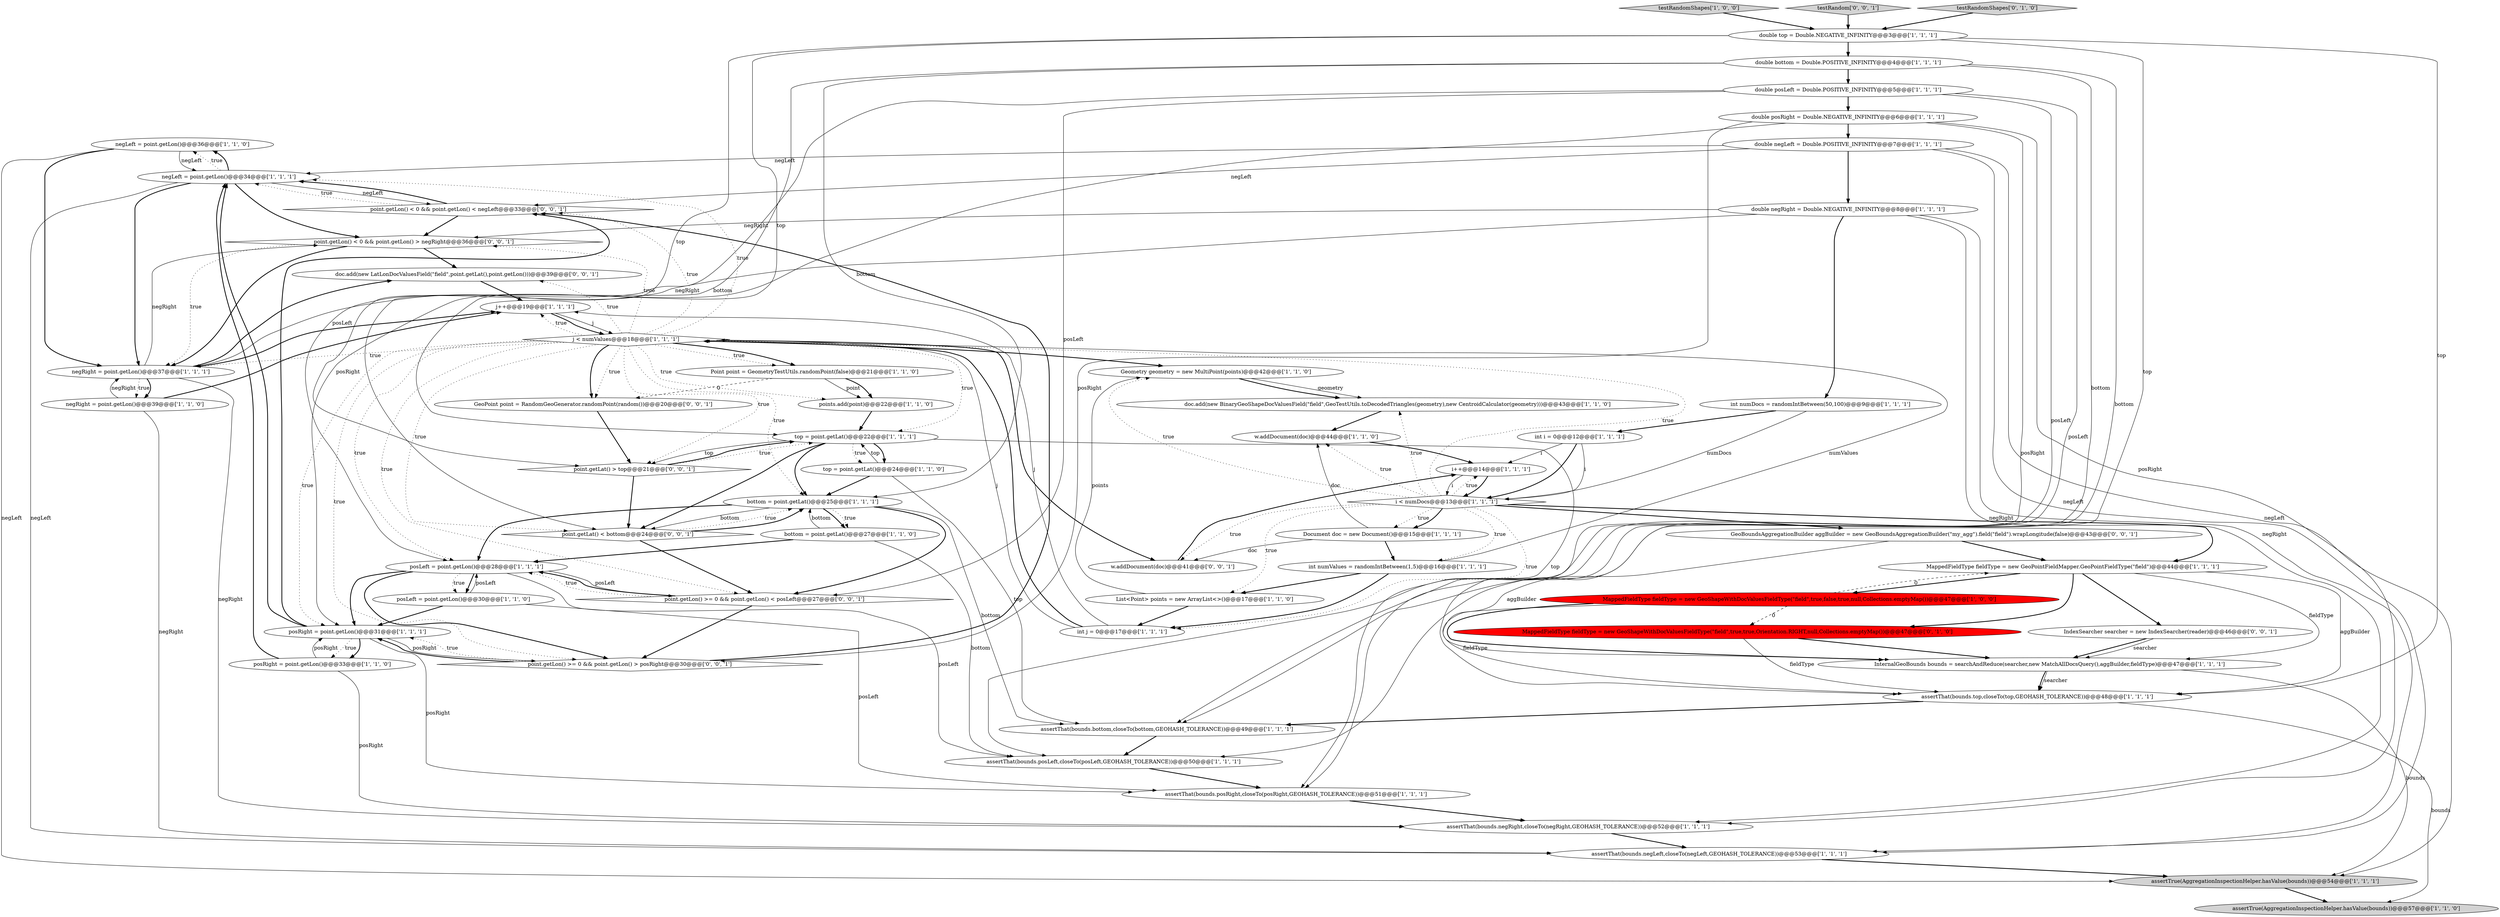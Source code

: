 digraph {
45 [style = filled, label = "MappedFieldType fieldType = new GeoShapeWithDocValuesFieldType(\"field\",true,true,Orientation.RIGHT,null,Collections.emptyMap())@@@47@@@['0', '1', '0']", fillcolor = red, shape = ellipse image = "AAA1AAABBB2BBB"];
57 [style = filled, label = "IndexSearcher searcher = new IndexSearcher(reader)@@@46@@@['0', '0', '1']", fillcolor = white, shape = ellipse image = "AAA0AAABBB3BBB"];
0 [style = filled, label = "List<Point> points = new ArrayList<>()@@@17@@@['1', '1', '0']", fillcolor = white, shape = ellipse image = "AAA0AAABBB1BBB"];
29 [style = filled, label = "testRandomShapes['1', '0', '0']", fillcolor = lightgray, shape = diamond image = "AAA0AAABBB1BBB"];
20 [style = filled, label = "points.add(point)@@@22@@@['1', '1', '0']", fillcolor = white, shape = ellipse image = "AAA0AAABBB1BBB"];
58 [style = filled, label = "testRandom['0', '0', '1']", fillcolor = lightgray, shape = diamond image = "AAA0AAABBB3BBB"];
32 [style = filled, label = "negRight = point.getLon()@@@39@@@['1', '1', '0']", fillcolor = white, shape = ellipse image = "AAA0AAABBB1BBB"];
16 [style = filled, label = "assertTrue(AggregationInspectionHelper.hasValue(bounds))@@@54@@@['1', '1', '1']", fillcolor = lightgray, shape = ellipse image = "AAA0AAABBB1BBB"];
21 [style = filled, label = "assertThat(bounds.bottom,closeTo(bottom,GEOHASH_TOLERANCE))@@@49@@@['1', '1', '1']", fillcolor = white, shape = ellipse image = "AAA0AAABBB1BBB"];
2 [style = filled, label = "negLeft = point.getLon()@@@34@@@['1', '1', '1']", fillcolor = white, shape = ellipse image = "AAA0AAABBB1BBB"];
5 [style = filled, label = "i < numDocs@@@13@@@['1', '1', '1']", fillcolor = white, shape = diamond image = "AAA0AAABBB1BBB"];
18 [style = filled, label = "bottom = point.getLat()@@@27@@@['1', '1', '0']", fillcolor = white, shape = ellipse image = "AAA0AAABBB1BBB"];
23 [style = filled, label = "assertThat(bounds.negRight,closeTo(negRight,GEOHASH_TOLERANCE))@@@52@@@['1', '1', '1']", fillcolor = white, shape = ellipse image = "AAA0AAABBB1BBB"];
38 [style = filled, label = "j < numValues@@@18@@@['1', '1', '1']", fillcolor = white, shape = diamond image = "AAA0AAABBB1BBB"];
26 [style = filled, label = "Point point = GeometryTestUtils.randomPoint(false)@@@21@@@['1', '1', '0']", fillcolor = white, shape = ellipse image = "AAA0AAABBB1BBB"];
13 [style = filled, label = "int j = 0@@@17@@@['1', '1', '1']", fillcolor = white, shape = ellipse image = "AAA0AAABBB1BBB"];
30 [style = filled, label = "double bottom = Double.POSITIVE_INFINITY@@@4@@@['1', '1', '1']", fillcolor = white, shape = ellipse image = "AAA0AAABBB1BBB"];
47 [style = filled, label = "point.getLon() < 0 && point.getLon() < negLeft@@@33@@@['0', '0', '1']", fillcolor = white, shape = diamond image = "AAA0AAABBB3BBB"];
11 [style = filled, label = "negLeft = point.getLon()@@@36@@@['1', '1', '0']", fillcolor = white, shape = ellipse image = "AAA0AAABBB1BBB"];
1 [style = filled, label = "assertThat(bounds.top,closeTo(top,GEOHASH_TOLERANCE))@@@48@@@['1', '1', '1']", fillcolor = white, shape = ellipse image = "AAA0AAABBB1BBB"];
41 [style = filled, label = "double negRight = Double.NEGATIVE_INFINITY@@@8@@@['1', '1', '1']", fillcolor = white, shape = ellipse image = "AAA0AAABBB1BBB"];
37 [style = filled, label = "assertTrue(AggregationInspectionHelper.hasValue(bounds))@@@57@@@['1', '1', '0']", fillcolor = lightgray, shape = ellipse image = "AAA0AAABBB1BBB"];
39 [style = filled, label = "posLeft = point.getLon()@@@28@@@['1', '1', '1']", fillcolor = white, shape = ellipse image = "AAA0AAABBB1BBB"];
15 [style = filled, label = "assertThat(bounds.posLeft,closeTo(posLeft,GEOHASH_TOLERANCE))@@@50@@@['1', '1', '1']", fillcolor = white, shape = ellipse image = "AAA0AAABBB1BBB"];
9 [style = filled, label = "MappedFieldType fieldType = new GeoShapeWithDocValuesFieldType(\"field\",true,false,true,null,Collections.emptyMap())@@@47@@@['1', '0', '0']", fillcolor = red, shape = ellipse image = "AAA1AAABBB1BBB"];
10 [style = filled, label = "int numValues = randomIntBetween(1,5)@@@16@@@['1', '1', '1']", fillcolor = white, shape = ellipse image = "AAA0AAABBB1BBB"];
4 [style = filled, label = "Document doc = new Document()@@@15@@@['1', '1', '1']", fillcolor = white, shape = ellipse image = "AAA0AAABBB1BBB"];
36 [style = filled, label = "bottom = point.getLat()@@@25@@@['1', '1', '1']", fillcolor = white, shape = ellipse image = "AAA0AAABBB1BBB"];
43 [style = filled, label = "posLeft = point.getLon()@@@30@@@['1', '1', '0']", fillcolor = white, shape = ellipse image = "AAA0AAABBB1BBB"];
44 [style = filled, label = "w.addDocument(doc)@@@44@@@['1', '1', '0']", fillcolor = white, shape = ellipse image = "AAA0AAABBB1BBB"];
40 [style = filled, label = "double posRight = Double.NEGATIVE_INFINITY@@@6@@@['1', '1', '1']", fillcolor = white, shape = ellipse image = "AAA0AAABBB1BBB"];
49 [style = filled, label = "point.getLat() < bottom@@@24@@@['0', '0', '1']", fillcolor = white, shape = diamond image = "AAA0AAABBB3BBB"];
8 [style = filled, label = "posRight = point.getLon()@@@31@@@['1', '1', '1']", fillcolor = white, shape = ellipse image = "AAA0AAABBB1BBB"];
34 [style = filled, label = "double posLeft = Double.POSITIVE_INFINITY@@@5@@@['1', '1', '1']", fillcolor = white, shape = ellipse image = "AAA0AAABBB1BBB"];
35 [style = filled, label = "doc.add(new BinaryGeoShapeDocValuesField(\"field\",GeoTestUtils.toDecodedTriangles(geometry),new CentroidCalculator(geometry)))@@@43@@@['1', '1', '0']", fillcolor = white, shape = ellipse image = "AAA0AAABBB1BBB"];
52 [style = filled, label = "point.getLon() < 0 && point.getLon() > negRight@@@36@@@['0', '0', '1']", fillcolor = white, shape = diamond image = "AAA0AAABBB3BBB"];
51 [style = filled, label = "GeoPoint point = RandomGeoGenerator.randomPoint(random())@@@20@@@['0', '0', '1']", fillcolor = white, shape = ellipse image = "AAA0AAABBB3BBB"];
25 [style = filled, label = "assertThat(bounds.posRight,closeTo(posRight,GEOHASH_TOLERANCE))@@@51@@@['1', '1', '1']", fillcolor = white, shape = ellipse image = "AAA0AAABBB1BBB"];
56 [style = filled, label = "w.addDocument(doc)@@@41@@@['0', '0', '1']", fillcolor = white, shape = ellipse image = "AAA0AAABBB3BBB"];
19 [style = filled, label = "posRight = point.getLon()@@@33@@@['1', '1', '0']", fillcolor = white, shape = ellipse image = "AAA0AAABBB1BBB"];
22 [style = filled, label = "top = point.getLat()@@@22@@@['1', '1', '1']", fillcolor = white, shape = ellipse image = "AAA0AAABBB1BBB"];
42 [style = filled, label = "i++@@@14@@@['1', '1', '1']", fillcolor = white, shape = ellipse image = "AAA0AAABBB1BBB"];
50 [style = filled, label = "doc.add(new LatLonDocValuesField(\"field\",point.getLat(),point.getLon()))@@@39@@@['0', '0', '1']", fillcolor = white, shape = ellipse image = "AAA0AAABBB3BBB"];
24 [style = filled, label = "MappedFieldType fieldType = new GeoPointFieldMapper.GeoPointFieldType(\"field\")@@@44@@@['1', '1', '1']", fillcolor = white, shape = ellipse image = "AAA0AAABBB1BBB"];
12 [style = filled, label = "double top = Double.NEGATIVE_INFINITY@@@3@@@['1', '1', '1']", fillcolor = white, shape = ellipse image = "AAA0AAABBB1BBB"];
17 [style = filled, label = "assertThat(bounds.negLeft,closeTo(negLeft,GEOHASH_TOLERANCE))@@@53@@@['1', '1', '1']", fillcolor = white, shape = ellipse image = "AAA0AAABBB1BBB"];
3 [style = filled, label = "negRight = point.getLon()@@@37@@@['1', '1', '1']", fillcolor = white, shape = ellipse image = "AAA0AAABBB1BBB"];
28 [style = filled, label = "int numDocs = randomIntBetween(50,100)@@@9@@@['1', '1', '1']", fillcolor = white, shape = ellipse image = "AAA0AAABBB1BBB"];
14 [style = filled, label = "InternalGeoBounds bounds = searchAndReduce(searcher,new MatchAllDocsQuery(),aggBuilder,fieldType)@@@47@@@['1', '1', '1']", fillcolor = white, shape = ellipse image = "AAA0AAABBB1BBB"];
55 [style = filled, label = "point.getLon() >= 0 && point.getLon() > posRight@@@30@@@['0', '0', '1']", fillcolor = white, shape = diamond image = "AAA0AAABBB3BBB"];
31 [style = filled, label = "int i = 0@@@12@@@['1', '1', '1']", fillcolor = white, shape = ellipse image = "AAA0AAABBB1BBB"];
54 [style = filled, label = "GeoBoundsAggregationBuilder aggBuilder = new GeoBoundsAggregationBuilder(\"my_agg\").field(\"field\").wrapLongitude(false)@@@43@@@['0', '0', '1']", fillcolor = white, shape = ellipse image = "AAA0AAABBB3BBB"];
46 [style = filled, label = "testRandomShapes['0', '1', '0']", fillcolor = lightgray, shape = diamond image = "AAA0AAABBB2BBB"];
27 [style = filled, label = "double negLeft = Double.POSITIVE_INFINITY@@@7@@@['1', '1', '1']", fillcolor = white, shape = ellipse image = "AAA0AAABBB1BBB"];
33 [style = filled, label = "Geometry geometry = new MultiPoint(points)@@@42@@@['1', '1', '0']", fillcolor = white, shape = ellipse image = "AAA0AAABBB1BBB"];
48 [style = filled, label = "point.getLat() > top@@@21@@@['0', '0', '1']", fillcolor = white, shape = diamond image = "AAA0AAABBB3BBB"];
7 [style = filled, label = "j++@@@19@@@['1', '1', '1']", fillcolor = white, shape = ellipse image = "AAA0AAABBB1BBB"];
53 [style = filled, label = "point.getLon() >= 0 && point.getLon() < posLeft@@@27@@@['0', '0', '1']", fillcolor = white, shape = diamond image = "AAA0AAABBB3BBB"];
6 [style = filled, label = "top = point.getLat()@@@24@@@['1', '1', '0']", fillcolor = white, shape = ellipse image = "AAA0AAABBB1BBB"];
16->37 [style = bold, label=""];
8->25 [style = solid, label="posRight"];
0->13 [style = bold, label=""];
55->47 [style = bold, label=""];
43->25 [style = solid, label="posLeft"];
15->25 [style = bold, label=""];
38->51 [style = bold, label=""];
21->15 [style = bold, label=""];
36->53 [style = bold, label=""];
53->39 [style = dotted, label="true"];
28->5 [style = solid, label="numDocs"];
24->57 [style = bold, label=""];
6->22 [style = solid, label="top"];
57->14 [style = bold, label=""];
38->39 [style = dotted, label="true"];
27->2 [style = solid, label="negLeft"];
58->12 [style = bold, label=""];
38->52 [style = dotted, label="true"];
53->39 [style = bold, label=""];
26->20 [style = solid, label="point"];
41->28 [style = bold, label=""];
22->1 [style = solid, label="top"];
2->11 [style = dotted, label="true"];
31->5 [style = solid, label="i"];
5->13 [style = dotted, label="true"];
5->38 [style = dotted, label="true"];
51->48 [style = bold, label=""];
14->1 [style = solid, label="searcher"];
38->48 [style = dotted, label="true"];
38->7 [style = dotted, label="true"];
1->21 [style = bold, label=""];
38->8 [style = dotted, label="true"];
38->56 [style = bold, label=""];
36->18 [style = bold, label=""];
43->8 [style = bold, label=""];
52->3 [style = dotted, label="true"];
22->48 [style = solid, label="top"];
9->14 [style = bold, label=""];
8->47 [style = bold, label=""];
11->2 [style = solid, label="negLeft"];
23->17 [style = bold, label=""];
49->36 [style = dotted, label="true"];
38->26 [style = bold, label=""];
2->52 [style = bold, label=""];
55->8 [style = dotted, label="true"];
13->38 [style = solid, label="j"];
41->23 [style = solid, label="negRight"];
5->44 [style = dotted, label="true"];
17->16 [style = bold, label=""];
49->36 [style = bold, label=""];
12->21 [style = solid, label="top"];
42->5 [style = solid, label="i"];
48->49 [style = bold, label=""];
35->44 [style = bold, label=""];
24->14 [style = solid, label="fieldType"];
40->23 [style = solid, label="posRight"];
31->5 [style = bold, label=""];
12->48 [style = solid, label="top"];
38->20 [style = dotted, label="true"];
39->8 [style = bold, label=""];
30->34 [style = bold, label=""];
32->7 [style = bold, label=""];
19->2 [style = bold, label=""];
57->14 [style = solid, label="searcher"];
5->33 [style = dotted, label="true"];
7->38 [style = solid, label="j"];
39->43 [style = dotted, label="true"];
9->45 [style = dashed, label="0"];
11->16 [style = solid, label="negLeft"];
40->25 [style = solid, label="posRight"];
22->49 [style = bold, label=""];
5->4 [style = dotted, label="true"];
40->8 [style = solid, label="posRight"];
45->14 [style = bold, label=""];
2->47 [style = solid, label="negLeft"];
5->42 [style = dotted, label="true"];
3->7 [style = bold, label=""];
10->38 [style = solid, label="numValues"];
10->0 [style = bold, label=""];
47->2 [style = bold, label=""];
41->3 [style = solid, label="negRight"];
31->42 [style = solid, label="i"];
30->21 [style = solid, label="bottom"];
38->33 [style = bold, label=""];
38->50 [style = dotted, label="true"];
41->17 [style = solid, label="negRight"];
26->20 [style = bold, label=""];
8->19 [style = dotted, label="true"];
22->6 [style = bold, label=""];
4->10 [style = bold, label=""];
3->23 [style = solid, label="negRight"];
34->39 [style = solid, label="posLeft"];
44->42 [style = bold, label=""];
13->7 [style = solid, label="j"];
27->17 [style = solid, label="negLeft"];
36->49 [style = solid, label="bottom"];
2->17 [style = solid, label="negLeft"];
34->40 [style = bold, label=""];
9->1 [style = solid, label="fieldType"];
5->10 [style = dotted, label="true"];
28->31 [style = bold, label=""];
2->3 [style = bold, label=""];
19->8 [style = solid, label="posRight"];
38->55 [style = dotted, label="true"];
45->1 [style = solid, label="fieldType"];
30->49 [style = solid, label="bottom"];
0->33 [style = solid, label="points"];
38->22 [style = dotted, label="true"];
38->49 [style = dotted, label="true"];
5->0 [style = dotted, label="true"];
34->25 [style = solid, label="posLeft"];
33->35 [style = solid, label="geometry"];
36->39 [style = bold, label=""];
3->52 [style = solid, label="negRight"];
24->45 [style = bold, label=""];
14->16 [style = solid, label="bounds"];
4->56 [style = solid, label="doc"];
54->24 [style = bold, label=""];
5->35 [style = dotted, label="true"];
30->36 [style = solid, label="bottom"];
18->39 [style = bold, label=""];
8->2 [style = bold, label=""];
11->3 [style = bold, label=""];
10->13 [style = bold, label=""];
43->39 [style = solid, label="posLeft"];
40->27 [style = bold, label=""];
27->47 [style = solid, label="negLeft"];
5->24 [style = bold, label=""];
39->53 [style = solid, label="posLeft"];
47->2 [style = dotted, label="true"];
5->4 [style = bold, label=""];
34->53 [style = solid, label="posLeft"];
12->22 [style = solid, label="top"];
52->50 [style = bold, label=""];
18->15 [style = solid, label="bottom"];
36->18 [style = dotted, label="true"];
47->52 [style = bold, label=""];
19->23 [style = solid, label="posRight"];
2->11 [style = bold, label=""];
34->15 [style = solid, label="posLeft"];
32->17 [style = solid, label="negRight"];
24->9 [style = bold, label=""];
1->37 [style = solid, label="bounds"];
54->14 [style = solid, label="aggBuilder"];
41->52 [style = solid, label="negRight"];
3->50 [style = bold, label=""];
38->36 [style = dotted, label="true"];
53->55 [style = bold, label=""];
5->54 [style = bold, label=""];
33->35 [style = bold, label=""];
26->51 [style = dashed, label="0"];
3->32 [style = dotted, label="true"];
46->12 [style = bold, label=""];
39->55 [style = bold, label=""];
9->24 [style = dashed, label="0"];
25->23 [style = bold, label=""];
8->19 [style = bold, label=""];
5->56 [style = dotted, label="true"];
39->43 [style = bold, label=""];
27->16 [style = solid, label="negLeft"];
12->30 [style = bold, label=""];
50->7 [style = bold, label=""];
48->22 [style = bold, label=""];
4->44 [style = solid, label="doc"];
6->21 [style = solid, label="top"];
18->36 [style = solid, label="bottom"];
22->6 [style = dotted, label="true"];
6->36 [style = bold, label=""];
14->1 [style = bold, label=""];
56->42 [style = bold, label=""];
20->22 [style = bold, label=""];
40->55 [style = solid, label="posRight"];
49->53 [style = bold, label=""];
30->15 [style = solid, label="bottom"];
38->26 [style = dotted, label="true"];
7->38 [style = bold, label=""];
24->1 [style = solid, label="aggBuilder"];
38->3 [style = dotted, label="true"];
29->12 [style = bold, label=""];
38->53 [style = dotted, label="true"];
22->36 [style = bold, label=""];
38->2 [style = dotted, label="true"];
27->41 [style = bold, label=""];
38->47 [style = dotted, label="true"];
13->38 [style = bold, label=""];
52->3 [style = bold, label=""];
39->15 [style = solid, label="posLeft"];
42->5 [style = bold, label=""];
48->22 [style = dotted, label="true"];
32->3 [style = solid, label="negRight"];
3->32 [style = bold, label=""];
36->21 [style = solid, label="bottom"];
8->55 [style = solid, label="posRight"];
38->51 [style = dotted, label="true"];
55->8 [style = bold, label=""];
12->1 [style = solid, label="top"];
}
